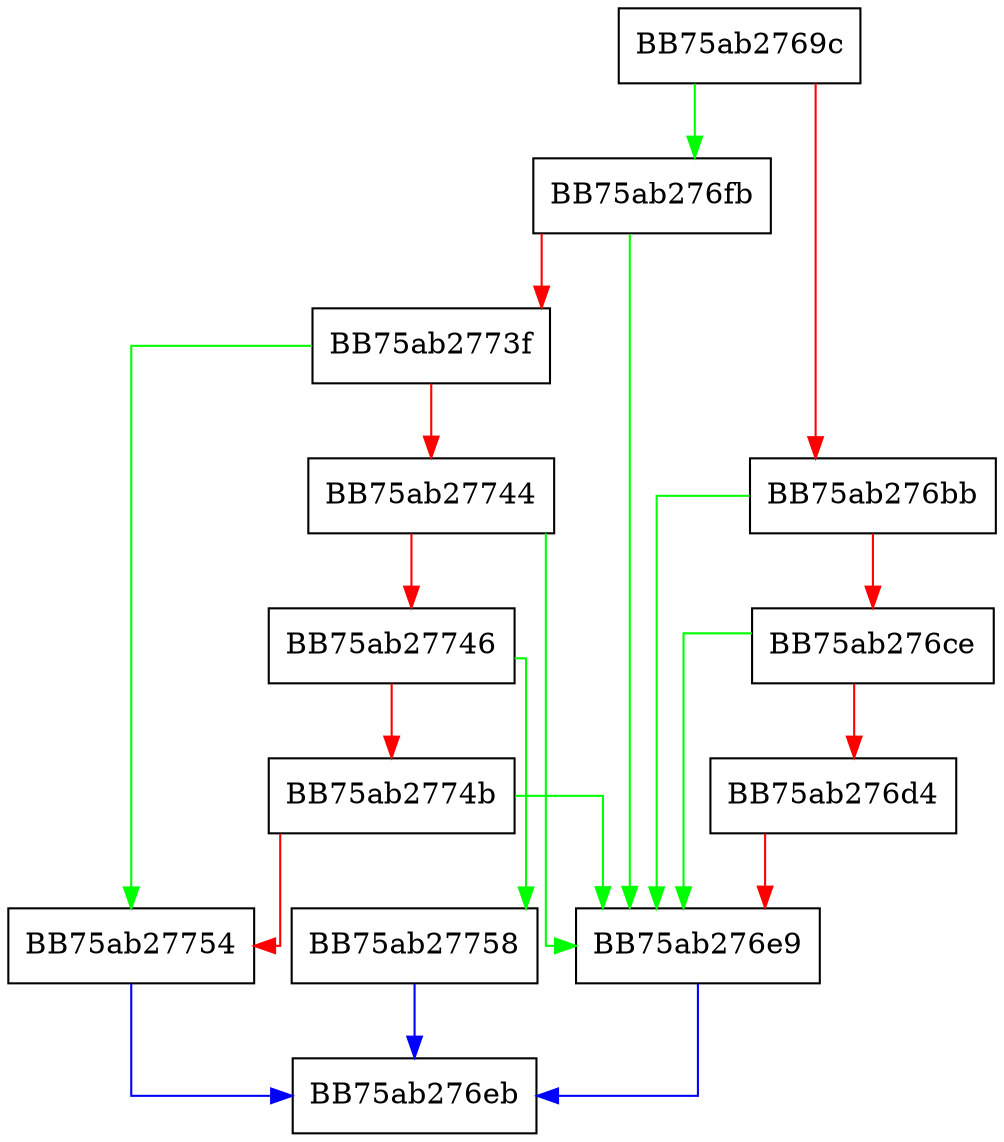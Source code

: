 digraph ResolveIsuRequest {
  node [shape="box"];
  graph [splines=ortho];
  BB75ab2769c -> BB75ab276fb [color="green"];
  BB75ab2769c -> BB75ab276bb [color="red"];
  BB75ab276bb -> BB75ab276e9 [color="green"];
  BB75ab276bb -> BB75ab276ce [color="red"];
  BB75ab276ce -> BB75ab276e9 [color="green"];
  BB75ab276ce -> BB75ab276d4 [color="red"];
  BB75ab276d4 -> BB75ab276e9 [color="red"];
  BB75ab276e9 -> BB75ab276eb [color="blue"];
  BB75ab276fb -> BB75ab276e9 [color="green"];
  BB75ab276fb -> BB75ab2773f [color="red"];
  BB75ab2773f -> BB75ab27754 [color="green"];
  BB75ab2773f -> BB75ab27744 [color="red"];
  BB75ab27744 -> BB75ab276e9 [color="green"];
  BB75ab27744 -> BB75ab27746 [color="red"];
  BB75ab27746 -> BB75ab27758 [color="green"];
  BB75ab27746 -> BB75ab2774b [color="red"];
  BB75ab2774b -> BB75ab276e9 [color="green"];
  BB75ab2774b -> BB75ab27754 [color="red"];
  BB75ab27754 -> BB75ab276eb [color="blue"];
  BB75ab27758 -> BB75ab276eb [color="blue"];
}